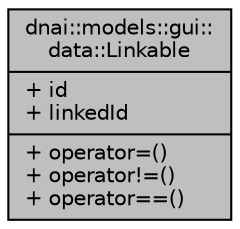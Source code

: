 digraph "dnai::models::gui::data::Linkable"
{
  edge [fontname="Helvetica",fontsize="10",labelfontname="Helvetica",labelfontsize="10"];
  node [fontname="Helvetica",fontsize="10",shape=record];
  Node1 [label="{dnai::models::gui::\ldata::Linkable\n|+ id\l+ linkedId\l|+ operator=()\l+ operator!=()\l+ operator==()\l}",height=0.2,width=0.4,color="black", fillcolor="grey75", style="filled", fontcolor="black"];
}
